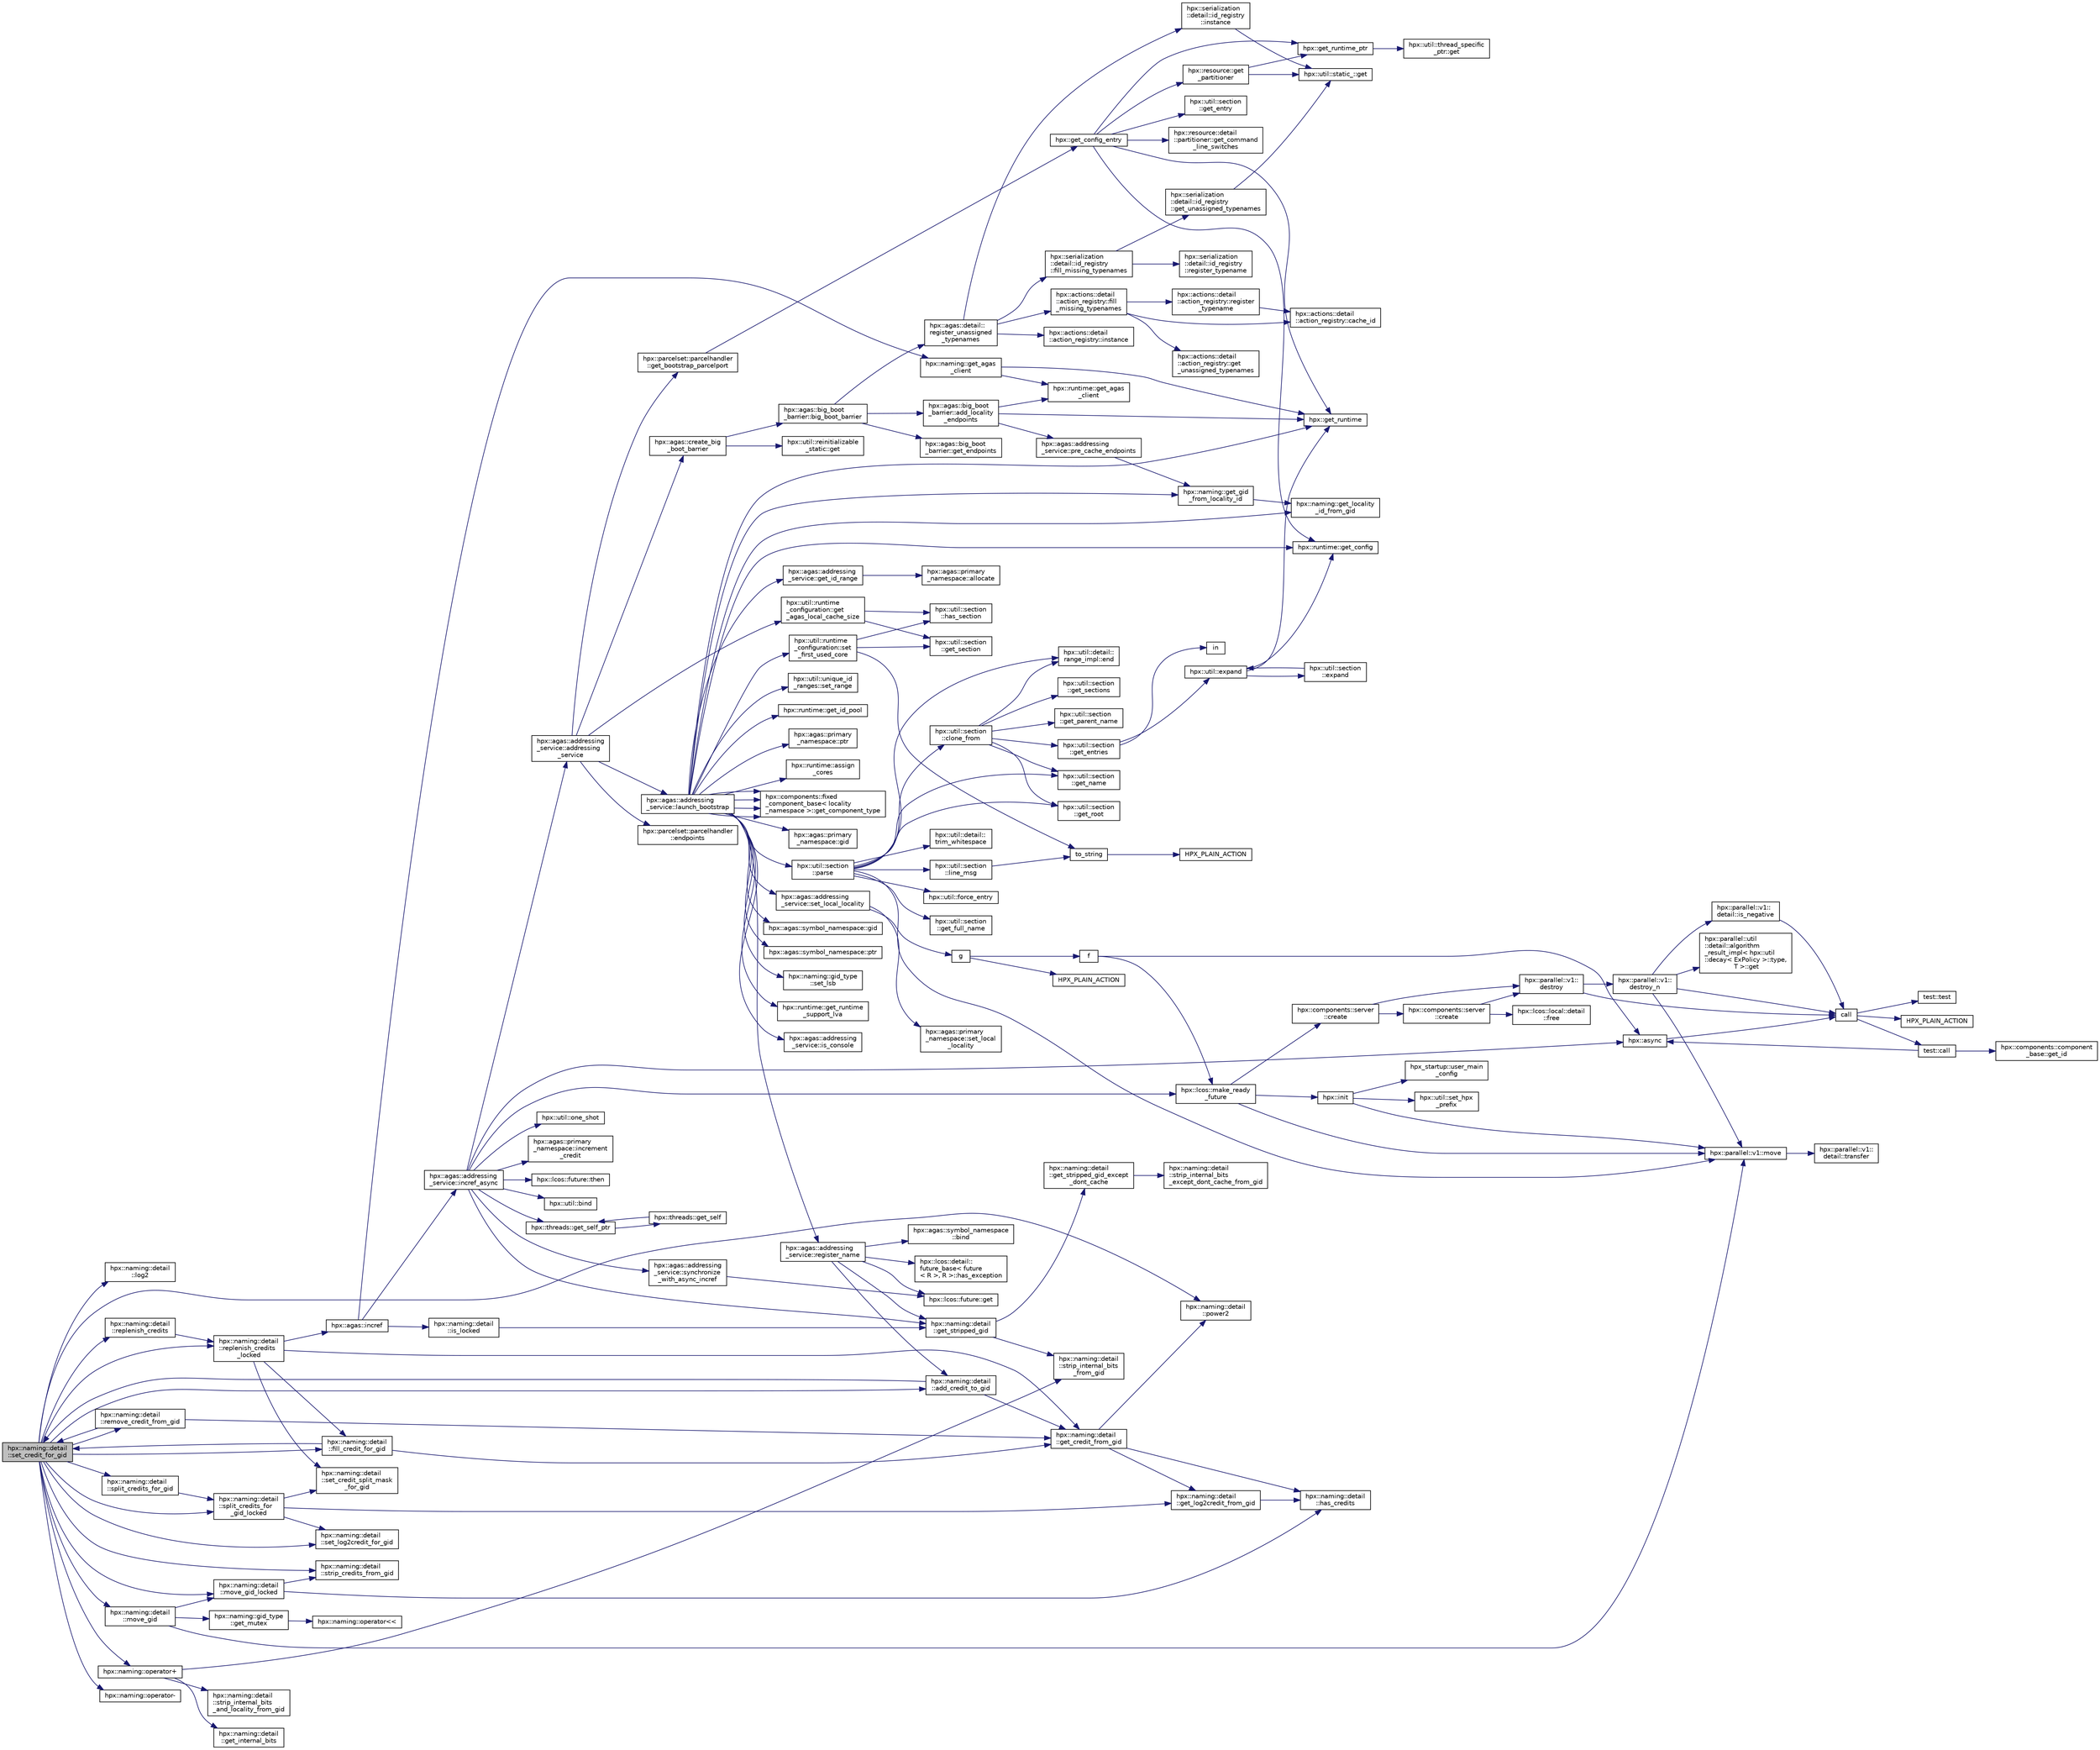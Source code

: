 digraph "hpx::naming::detail::set_credit_for_gid"
{
  edge [fontname="Helvetica",fontsize="10",labelfontname="Helvetica",labelfontsize="10"];
  node [fontname="Helvetica",fontsize="10",shape=record];
  rankdir="LR";
  Node3007 [label="hpx::naming::detail\l::set_credit_for_gid",height=0.2,width=0.4,color="black", fillcolor="grey75", style="filled", fontcolor="black"];
  Node3007 -> Node3008 [color="midnightblue",fontsize="10",style="solid",fontname="Helvetica"];
  Node3008 [label="hpx::naming::detail\l::log2",height=0.2,width=0.4,color="black", fillcolor="white", style="filled",URL="$d5/d18/namespacehpx_1_1naming_1_1detail.html#a10b972e46f78f4f24d7843d6f8554b5b"];
  Node3007 -> Node3009 [color="midnightblue",fontsize="10",style="solid",fontname="Helvetica"];
  Node3009 [label="hpx::naming::detail\l::power2",height=0.2,width=0.4,color="black", fillcolor="white", style="filled",URL="$d5/d18/namespacehpx_1_1naming_1_1detail.html#a084e318ac378f38778c0696da8cbdaac"];
  Node3007 -> Node3010 [color="midnightblue",fontsize="10",style="solid",fontname="Helvetica"];
  Node3010 [label="hpx::naming::detail\l::set_log2credit_for_gid",height=0.2,width=0.4,color="black", fillcolor="white", style="filled",URL="$d5/d18/namespacehpx_1_1naming_1_1detail.html#ac466e44115ff62134192cea0735b147e"];
  Node3007 -> Node3011 [color="midnightblue",fontsize="10",style="solid",fontname="Helvetica"];
  Node3011 [label="hpx::naming::detail\l::strip_credits_from_gid",height=0.2,width=0.4,color="black", fillcolor="white", style="filled",URL="$d5/d18/namespacehpx_1_1naming_1_1detail.html#a422b12b60e5f7844b224dd68cf8cae8e"];
  Node3007 -> Node3012 [color="midnightblue",fontsize="10",style="solid",fontname="Helvetica"];
  Node3012 [label="hpx::naming::detail\l::add_credit_to_gid",height=0.2,width=0.4,color="black", fillcolor="white", style="filled",URL="$d5/d18/namespacehpx_1_1naming_1_1detail.html#ab13848a91587535a393be4def980e832"];
  Node3012 -> Node3013 [color="midnightblue",fontsize="10",style="solid",fontname="Helvetica"];
  Node3013 [label="hpx::naming::detail\l::get_credit_from_gid",height=0.2,width=0.4,color="black", fillcolor="white", style="filled",URL="$d5/d18/namespacehpx_1_1naming_1_1detail.html#ae3d27efe8c838d79e29020ed7c9fa25f"];
  Node3013 -> Node3014 [color="midnightblue",fontsize="10",style="solid",fontname="Helvetica"];
  Node3014 [label="hpx::naming::detail\l::has_credits",height=0.2,width=0.4,color="black", fillcolor="white", style="filled",URL="$d5/d18/namespacehpx_1_1naming_1_1detail.html#afb823cf706d95f298c25af22fe39653b"];
  Node3013 -> Node3009 [color="midnightblue",fontsize="10",style="solid",fontname="Helvetica"];
  Node3013 -> Node3015 [color="midnightblue",fontsize="10",style="solid",fontname="Helvetica"];
  Node3015 [label="hpx::naming::detail\l::get_log2credit_from_gid",height=0.2,width=0.4,color="black", fillcolor="white", style="filled",URL="$d5/d18/namespacehpx_1_1naming_1_1detail.html#a65b5a75f9576e0c15d372d20f0ed37d0"];
  Node3015 -> Node3014 [color="midnightblue",fontsize="10",style="solid",fontname="Helvetica"];
  Node3012 -> Node3007 [color="midnightblue",fontsize="10",style="solid",fontname="Helvetica"];
  Node3007 -> Node3016 [color="midnightblue",fontsize="10",style="solid",fontname="Helvetica"];
  Node3016 [label="hpx::naming::detail\l::remove_credit_from_gid",height=0.2,width=0.4,color="black", fillcolor="white", style="filled",URL="$d5/d18/namespacehpx_1_1naming_1_1detail.html#a3ccb4b028c2c757c0fabdfe58ac07e47"];
  Node3016 -> Node3013 [color="midnightblue",fontsize="10",style="solid",fontname="Helvetica"];
  Node3016 -> Node3007 [color="midnightblue",fontsize="10",style="solid",fontname="Helvetica"];
  Node3007 -> Node3017 [color="midnightblue",fontsize="10",style="solid",fontname="Helvetica"];
  Node3017 [label="hpx::naming::detail\l::fill_credit_for_gid",height=0.2,width=0.4,color="black", fillcolor="white", style="filled",URL="$d5/d18/namespacehpx_1_1naming_1_1detail.html#a3ec890e6a5b5c8fbd21b11dfe7e50352"];
  Node3017 -> Node3013 [color="midnightblue",fontsize="10",style="solid",fontname="Helvetica"];
  Node3017 -> Node3007 [color="midnightblue",fontsize="10",style="solid",fontname="Helvetica"];
  Node3007 -> Node3018 [color="midnightblue",fontsize="10",style="solid",fontname="Helvetica"];
  Node3018 [label="hpx::naming::detail\l::move_gid",height=0.2,width=0.4,color="black", fillcolor="white", style="filled",URL="$d5/d18/namespacehpx_1_1naming_1_1detail.html#aade6b5eb4f9361377b0a427cd8bffdca"];
  Node3018 -> Node3019 [color="midnightblue",fontsize="10",style="solid",fontname="Helvetica"];
  Node3019 [label="hpx::naming::gid_type\l::get_mutex",height=0.2,width=0.4,color="black", fillcolor="white", style="filled",URL="$d3/d67/structhpx_1_1naming_1_1gid__type.html#a25f1f7d247b4ec6e77e577400bbbc18f"];
  Node3019 -> Node3020 [color="midnightblue",fontsize="10",style="solid",fontname="Helvetica"];
  Node3020 [label="hpx::naming::operator\<\<",height=0.2,width=0.4,color="black", fillcolor="white", style="filled",URL="$d4/dc9/namespacehpx_1_1naming.html#ad9103d927583be9fcc218e045ad2a6e6"];
  Node3018 -> Node3021 [color="midnightblue",fontsize="10",style="solid",fontname="Helvetica"];
  Node3021 [label="hpx::naming::detail\l::move_gid_locked",height=0.2,width=0.4,color="black", fillcolor="white", style="filled",URL="$d5/d18/namespacehpx_1_1naming_1_1detail.html#ade50f3a7ea7970594a107017d9781f45"];
  Node3021 -> Node3014 [color="midnightblue",fontsize="10",style="solid",fontname="Helvetica"];
  Node3021 -> Node3011 [color="midnightblue",fontsize="10",style="solid",fontname="Helvetica"];
  Node3018 -> Node3022 [color="midnightblue",fontsize="10",style="solid",fontname="Helvetica"];
  Node3022 [label="hpx::parallel::v1::move",height=0.2,width=0.4,color="black", fillcolor="white", style="filled",URL="$db/db9/namespacehpx_1_1parallel_1_1v1.html#aa7c4ede081ce786c9d1eb1adff495cfc"];
  Node3022 -> Node3023 [color="midnightblue",fontsize="10",style="solid",fontname="Helvetica"];
  Node3023 [label="hpx::parallel::v1::\ldetail::transfer",height=0.2,width=0.4,color="black", fillcolor="white", style="filled",URL="$d2/ddd/namespacehpx_1_1parallel_1_1v1_1_1detail.html#ab1b56a05e1885ca7cc7ffa1804dd2f3c"];
  Node3007 -> Node3021 [color="midnightblue",fontsize="10",style="solid",fontname="Helvetica"];
  Node3007 -> Node3024 [color="midnightblue",fontsize="10",style="solid",fontname="Helvetica"];
  Node3024 [label="hpx::naming::detail\l::replenish_credits",height=0.2,width=0.4,color="black", fillcolor="white", style="filled",URL="$d5/d18/namespacehpx_1_1naming_1_1detail.html#aab806d937bd01894af129d3d3cbb22f4"];
  Node3024 -> Node3025 [color="midnightblue",fontsize="10",style="solid",fontname="Helvetica"];
  Node3025 [label="hpx::naming::detail\l::replenish_credits\l_locked",height=0.2,width=0.4,color="black", fillcolor="white", style="filled",URL="$d5/d18/namespacehpx_1_1naming_1_1detail.html#a011ed4fa9a2f4d4319adc54943fa03d6"];
  Node3025 -> Node3013 [color="midnightblue",fontsize="10",style="solid",fontname="Helvetica"];
  Node3025 -> Node3017 [color="midnightblue",fontsize="10",style="solid",fontname="Helvetica"];
  Node3025 -> Node3026 [color="midnightblue",fontsize="10",style="solid",fontname="Helvetica"];
  Node3026 [label="hpx::naming::detail\l::set_credit_split_mask\l_for_gid",height=0.2,width=0.4,color="black", fillcolor="white", style="filled",URL="$d5/d18/namespacehpx_1_1naming_1_1detail.html#a514fb4fd603d267bd438c27ea2fb1e7d"];
  Node3025 -> Node3027 [color="midnightblue",fontsize="10",style="solid",fontname="Helvetica"];
  Node3027 [label="hpx::agas::incref",height=0.2,width=0.4,color="black", fillcolor="white", style="filled",URL="$dc/d54/namespacehpx_1_1agas.html#aad81d2ea721c1a5692e243ef07bf164f"];
  Node3027 -> Node3028 [color="midnightblue",fontsize="10",style="solid",fontname="Helvetica"];
  Node3028 [label="hpx::naming::detail\l::is_locked",height=0.2,width=0.4,color="black", fillcolor="white", style="filled",URL="$d5/d18/namespacehpx_1_1naming_1_1detail.html#a721ab5a11bd11a37b0c905ea3fe0a6d7"];
  Node3028 -> Node3029 [color="midnightblue",fontsize="10",style="solid",fontname="Helvetica"];
  Node3029 [label="hpx::naming::detail\l::get_stripped_gid",height=0.2,width=0.4,color="black", fillcolor="white", style="filled",URL="$d5/d18/namespacehpx_1_1naming_1_1detail.html#ad3a849cb7ebd5dccf9aefadccc21dd89"];
  Node3029 -> Node3030 [color="midnightblue",fontsize="10",style="solid",fontname="Helvetica"];
  Node3030 [label="hpx::naming::detail\l::strip_internal_bits\l_from_gid",height=0.2,width=0.4,color="black", fillcolor="white", style="filled",URL="$d5/d18/namespacehpx_1_1naming_1_1detail.html#a95cca4d4bc82a9da3e804b225b03dfaf"];
  Node3029 -> Node3031 [color="midnightblue",fontsize="10",style="solid",fontname="Helvetica"];
  Node3031 [label="hpx::naming::detail\l::get_stripped_gid_except\l_dont_cache",height=0.2,width=0.4,color="black", fillcolor="white", style="filled",URL="$d5/d18/namespacehpx_1_1naming_1_1detail.html#a1ab848588112d0f7fac377a15692c9cc"];
  Node3031 -> Node3032 [color="midnightblue",fontsize="10",style="solid",fontname="Helvetica"];
  Node3032 [label="hpx::naming::detail\l::strip_internal_bits\l_except_dont_cache_from_gid",height=0.2,width=0.4,color="black", fillcolor="white", style="filled",URL="$d5/d18/namespacehpx_1_1naming_1_1detail.html#aabeb51a92376c6bfb9cf31bf9ff0c4cc"];
  Node3027 -> Node3033 [color="midnightblue",fontsize="10",style="solid",fontname="Helvetica"];
  Node3033 [label="hpx::naming::get_agas\l_client",height=0.2,width=0.4,color="black", fillcolor="white", style="filled",URL="$d4/dc9/namespacehpx_1_1naming.html#a0408fffd5d34b620712a801b0ae3b032"];
  Node3033 -> Node3034 [color="midnightblue",fontsize="10",style="solid",fontname="Helvetica"];
  Node3034 [label="hpx::get_runtime",height=0.2,width=0.4,color="black", fillcolor="white", style="filled",URL="$d8/d83/namespacehpx.html#aef902cc6c7dd3b9fbadf34d1e850a070"];
  Node3033 -> Node3035 [color="midnightblue",fontsize="10",style="solid",fontname="Helvetica"];
  Node3035 [label="hpx::runtime::get_agas\l_client",height=0.2,width=0.4,color="black", fillcolor="white", style="filled",URL="$d0/d7b/classhpx_1_1runtime.html#aeb5dddd30d6b9861669af8ad44d1a96a"];
  Node3027 -> Node3036 [color="midnightblue",fontsize="10",style="solid",fontname="Helvetica"];
  Node3036 [label="hpx::agas::addressing\l_service::incref_async",height=0.2,width=0.4,color="black", fillcolor="white", style="filled",URL="$db/d58/structhpx_1_1agas_1_1addressing__service.html#adae9df2634cf648f129f203c3678c1c1",tooltip="Increment the global reference count for the given id. "];
  Node3036 -> Node3029 [color="midnightblue",fontsize="10",style="solid",fontname="Helvetica"];
  Node3036 -> Node3037 [color="midnightblue",fontsize="10",style="solid",fontname="Helvetica"];
  Node3037 [label="hpx::threads::get_self_ptr",height=0.2,width=0.4,color="black", fillcolor="white", style="filled",URL="$d7/d28/namespacehpx_1_1threads.html#a22877ae347ad884cde3a51397dad6c53"];
  Node3037 -> Node3038 [color="midnightblue",fontsize="10",style="solid",fontname="Helvetica"];
  Node3038 [label="hpx::threads::get_self",height=0.2,width=0.4,color="black", fillcolor="white", style="filled",URL="$d7/d28/namespacehpx_1_1threads.html#a07daf4d6d29233f20d66d41ab7b5b8e8"];
  Node3038 -> Node3037 [color="midnightblue",fontsize="10",style="solid",fontname="Helvetica"];
  Node3036 -> Node3039 [color="midnightblue",fontsize="10",style="solid",fontname="Helvetica"];
  Node3039 [label="hpx::agas::addressing\l_service::addressing\l_service",height=0.2,width=0.4,color="black", fillcolor="white", style="filled",URL="$db/d58/structhpx_1_1agas_1_1addressing__service.html#a4cd885b12c530009f44f7372c197d54f"];
  Node3039 -> Node3040 [color="midnightblue",fontsize="10",style="solid",fontname="Helvetica"];
  Node3040 [label="hpx::util::runtime\l_configuration::get\l_agas_local_cache_size",height=0.2,width=0.4,color="black", fillcolor="white", style="filled",URL="$d8/d70/classhpx_1_1util_1_1runtime__configuration.html#a5fc409d10bc5e063fde7992fb2d8eefe"];
  Node3040 -> Node3041 [color="midnightblue",fontsize="10",style="solid",fontname="Helvetica"];
  Node3041 [label="hpx::util::section\l::has_section",height=0.2,width=0.4,color="black", fillcolor="white", style="filled",URL="$dd/de4/classhpx_1_1util_1_1section.html#a2ef0091925e5c2e3fda235bff644cdb4"];
  Node3040 -> Node3042 [color="midnightblue",fontsize="10",style="solid",fontname="Helvetica"];
  Node3042 [label="hpx::util::section\l::get_section",height=0.2,width=0.4,color="black", fillcolor="white", style="filled",URL="$dd/de4/classhpx_1_1util_1_1section.html#a3506cc01fb5453b2176f4747352c5517"];
  Node3039 -> Node3043 [color="midnightblue",fontsize="10",style="solid",fontname="Helvetica"];
  Node3043 [label="hpx::parcelset::parcelhandler\l::get_bootstrap_parcelport",height=0.2,width=0.4,color="black", fillcolor="white", style="filled",URL="$d4/d2f/classhpx_1_1parcelset_1_1parcelhandler.html#aac412291f000080f2496f288b97b7859"];
  Node3043 -> Node3044 [color="midnightblue",fontsize="10",style="solid",fontname="Helvetica"];
  Node3044 [label="hpx::get_config_entry",height=0.2,width=0.4,color="black", fillcolor="white", style="filled",URL="$d8/d83/namespacehpx.html#a097240e6744bc8905f708932da401835",tooltip="Retrieve the string value of a configuration entry given by key. "];
  Node3044 -> Node3045 [color="midnightblue",fontsize="10",style="solid",fontname="Helvetica"];
  Node3045 [label="hpx::get_runtime_ptr",height=0.2,width=0.4,color="black", fillcolor="white", style="filled",URL="$d8/d83/namespacehpx.html#af29daf2bb3e01b4d6495a1742b6cce64"];
  Node3045 -> Node3046 [color="midnightblue",fontsize="10",style="solid",fontname="Helvetica"];
  Node3046 [label="hpx::util::thread_specific\l_ptr::get",height=0.2,width=0.4,color="black", fillcolor="white", style="filled",URL="$d4/d4c/structhpx_1_1util_1_1thread__specific__ptr.html#a3b27d8520710478aa41d1f74206bdba9"];
  Node3044 -> Node3034 [color="midnightblue",fontsize="10",style="solid",fontname="Helvetica"];
  Node3044 -> Node3047 [color="midnightblue",fontsize="10",style="solid",fontname="Helvetica"];
  Node3047 [label="hpx::runtime::get_config",height=0.2,width=0.4,color="black", fillcolor="white", style="filled",URL="$d0/d7b/classhpx_1_1runtime.html#a0bfe0241e54b1fe1dd4ec181d944de43",tooltip="access configuration information "];
  Node3044 -> Node3048 [color="midnightblue",fontsize="10",style="solid",fontname="Helvetica"];
  Node3048 [label="hpx::util::section\l::get_entry",height=0.2,width=0.4,color="black", fillcolor="white", style="filled",URL="$dd/de4/classhpx_1_1util_1_1section.html#a02ac2ca2a4490347405dec03df46af88"];
  Node3044 -> Node3049 [color="midnightblue",fontsize="10",style="solid",fontname="Helvetica"];
  Node3049 [label="hpx::resource::get\l_partitioner",height=0.2,width=0.4,color="black", fillcolor="white", style="filled",URL="$dd/da5/namespacehpx_1_1resource.html#af91354c369d9a22a00581d6b6da7d0ee"];
  Node3049 -> Node3050 [color="midnightblue",fontsize="10",style="solid",fontname="Helvetica"];
  Node3050 [label="hpx::util::static_::get",height=0.2,width=0.4,color="black", fillcolor="white", style="filled",URL="$d3/dbb/structhpx_1_1util_1_1static__.html#a2967c633948a3bf17a3b5405ef5a8318"];
  Node3049 -> Node3045 [color="midnightblue",fontsize="10",style="solid",fontname="Helvetica"];
  Node3044 -> Node3051 [color="midnightblue",fontsize="10",style="solid",fontname="Helvetica"];
  Node3051 [label="hpx::resource::detail\l::partitioner::get_command\l_line_switches",height=0.2,width=0.4,color="black", fillcolor="white", style="filled",URL="$d0/dab/classhpx_1_1resource_1_1detail_1_1partitioner.html#a16fe01dd59b2c89bd556788b5713522e"];
  Node3039 -> Node3052 [color="midnightblue",fontsize="10",style="solid",fontname="Helvetica"];
  Node3052 [label="hpx::agas::create_big\l_boot_barrier",height=0.2,width=0.4,color="black", fillcolor="white", style="filled",URL="$dc/d54/namespacehpx_1_1agas.html#a272f64deb448ea9613501a5b3458a57f"];
  Node3052 -> Node3053 [color="midnightblue",fontsize="10",style="solid",fontname="Helvetica"];
  Node3053 [label="hpx::util::reinitializable\l_static::get",height=0.2,width=0.4,color="black", fillcolor="white", style="filled",URL="$d2/db7/structhpx_1_1util_1_1reinitializable__static.html#a2c616d22a193ed9d3b0b58d4203b3809"];
  Node3052 -> Node3054 [color="midnightblue",fontsize="10",style="solid",fontname="Helvetica"];
  Node3054 [label="hpx::agas::big_boot\l_barrier::big_boot_barrier",height=0.2,width=0.4,color="black", fillcolor="white", style="filled",URL="$d8/db6/structhpx_1_1agas_1_1big__boot__barrier.html#ab00f39b77e1ae054dddeab796ac49a07"];
  Node3054 -> Node3055 [color="midnightblue",fontsize="10",style="solid",fontname="Helvetica"];
  Node3055 [label="hpx::agas::detail::\lregister_unassigned\l_typenames",height=0.2,width=0.4,color="black", fillcolor="white", style="filled",URL="$dd/dd0/namespacehpx_1_1agas_1_1detail.html#a69a4d9fbe321b26f2eeeacaae98c05bb"];
  Node3055 -> Node3056 [color="midnightblue",fontsize="10",style="solid",fontname="Helvetica"];
  Node3056 [label="hpx::serialization\l::detail::id_registry\l::instance",height=0.2,width=0.4,color="black", fillcolor="white", style="filled",URL="$dc/d9a/classhpx_1_1serialization_1_1detail_1_1id__registry.html#ab5118609f28337b2a71e7ac63399a2dc"];
  Node3056 -> Node3050 [color="midnightblue",fontsize="10",style="solid",fontname="Helvetica"];
  Node3055 -> Node3057 [color="midnightblue",fontsize="10",style="solid",fontname="Helvetica"];
  Node3057 [label="hpx::serialization\l::detail::id_registry\l::fill_missing_typenames",height=0.2,width=0.4,color="black", fillcolor="white", style="filled",URL="$dc/d9a/classhpx_1_1serialization_1_1detail_1_1id__registry.html#a80cd98a900de5a5347cf51ab710ed1be"];
  Node3057 -> Node3058 [color="midnightblue",fontsize="10",style="solid",fontname="Helvetica"];
  Node3058 [label="hpx::serialization\l::detail::id_registry\l::get_unassigned_typenames",height=0.2,width=0.4,color="black", fillcolor="white", style="filled",URL="$dc/d9a/classhpx_1_1serialization_1_1detail_1_1id__registry.html#a667f38001517e0031e3421b1f6719baf"];
  Node3058 -> Node3050 [color="midnightblue",fontsize="10",style="solid",fontname="Helvetica"];
  Node3057 -> Node3059 [color="midnightblue",fontsize="10",style="solid",fontname="Helvetica"];
  Node3059 [label="hpx::serialization\l::detail::id_registry\l::register_typename",height=0.2,width=0.4,color="black", fillcolor="white", style="filled",URL="$dc/d9a/classhpx_1_1serialization_1_1detail_1_1id__registry.html#a3ecf46288bd104ca800605842a269fd6"];
  Node3055 -> Node3060 [color="midnightblue",fontsize="10",style="solid",fontname="Helvetica"];
  Node3060 [label="hpx::actions::detail\l::action_registry::instance",height=0.2,width=0.4,color="black", fillcolor="white", style="filled",URL="$d6/d07/structhpx_1_1actions_1_1detail_1_1action__registry.html#a4d8a8074f8a91fdc5a62e8067ef6472c"];
  Node3055 -> Node3061 [color="midnightblue",fontsize="10",style="solid",fontname="Helvetica"];
  Node3061 [label="hpx::actions::detail\l::action_registry::fill\l_missing_typenames",height=0.2,width=0.4,color="black", fillcolor="white", style="filled",URL="$d6/d07/structhpx_1_1actions_1_1detail_1_1action__registry.html#ad0b2659af6636d76d4b39d64eac81e3c"];
  Node3061 -> Node3062 [color="midnightblue",fontsize="10",style="solid",fontname="Helvetica"];
  Node3062 [label="hpx::actions::detail\l::action_registry::get\l_unassigned_typenames",height=0.2,width=0.4,color="black", fillcolor="white", style="filled",URL="$d6/d07/structhpx_1_1actions_1_1detail_1_1action__registry.html#a5216619c74ba5ee2d7a82626fe3f42cd"];
  Node3061 -> Node3063 [color="midnightblue",fontsize="10",style="solid",fontname="Helvetica"];
  Node3063 [label="hpx::actions::detail\l::action_registry::register\l_typename",height=0.2,width=0.4,color="black", fillcolor="white", style="filled",URL="$d6/d07/structhpx_1_1actions_1_1detail_1_1action__registry.html#a7352d14b8ad4d97a880c8ff247f0e04a"];
  Node3063 -> Node3064 [color="midnightblue",fontsize="10",style="solid",fontname="Helvetica"];
  Node3064 [label="hpx::actions::detail\l::action_registry::cache_id",height=0.2,width=0.4,color="black", fillcolor="white", style="filled",URL="$d6/d07/structhpx_1_1actions_1_1detail_1_1action__registry.html#a241539d91aa05a0cb41e6949b4f7ffb6"];
  Node3061 -> Node3064 [color="midnightblue",fontsize="10",style="solid",fontname="Helvetica"];
  Node3054 -> Node3065 [color="midnightblue",fontsize="10",style="solid",fontname="Helvetica"];
  Node3065 [label="hpx::agas::big_boot\l_barrier::add_locality\l_endpoints",height=0.2,width=0.4,color="black", fillcolor="white", style="filled",URL="$d8/db6/structhpx_1_1agas_1_1big__boot__barrier.html#aedb4d5066f5ee188b4b2e7476bde8f35"];
  Node3065 -> Node3034 [color="midnightblue",fontsize="10",style="solid",fontname="Helvetica"];
  Node3065 -> Node3035 [color="midnightblue",fontsize="10",style="solid",fontname="Helvetica"];
  Node3065 -> Node3066 [color="midnightblue",fontsize="10",style="solid",fontname="Helvetica"];
  Node3066 [label="hpx::agas::addressing\l_service::pre_cache_endpoints",height=0.2,width=0.4,color="black", fillcolor="white", style="filled",URL="$db/d58/structhpx_1_1agas_1_1addressing__service.html#a9384e7f70c49705ea11e55718c144ee4"];
  Node3066 -> Node3067 [color="midnightblue",fontsize="10",style="solid",fontname="Helvetica"];
  Node3067 [label="hpx::naming::get_gid\l_from_locality_id",height=0.2,width=0.4,color="black", fillcolor="white", style="filled",URL="$d4/dc9/namespacehpx_1_1naming.html#ae50a3ecdb5854b6a25a556ebc9830541"];
  Node3067 -> Node3068 [color="midnightblue",fontsize="10",style="solid",fontname="Helvetica"];
  Node3068 [label="hpx::naming::get_locality\l_id_from_gid",height=0.2,width=0.4,color="black", fillcolor="white", style="filled",URL="$d4/dc9/namespacehpx_1_1naming.html#a7fd43037784560bd04fda9b49e33529f"];
  Node3054 -> Node3069 [color="midnightblue",fontsize="10",style="solid",fontname="Helvetica"];
  Node3069 [label="hpx::agas::big_boot\l_barrier::get_endpoints",height=0.2,width=0.4,color="black", fillcolor="white", style="filled",URL="$d8/db6/structhpx_1_1agas_1_1big__boot__barrier.html#a019606b912a47e77062cd7de28adb428"];
  Node3039 -> Node3070 [color="midnightblue",fontsize="10",style="solid",fontname="Helvetica"];
  Node3070 [label="hpx::parcelset::parcelhandler\l::endpoints",height=0.2,width=0.4,color="black", fillcolor="white", style="filled",URL="$d4/d2f/classhpx_1_1parcelset_1_1parcelhandler.html#a7a79973ee047c9a655e7517b89d78558",tooltip="return the endpoints associated with this parcelhandler "];
  Node3039 -> Node3071 [color="midnightblue",fontsize="10",style="solid",fontname="Helvetica"];
  Node3071 [label="hpx::agas::addressing\l_service::launch_bootstrap",height=0.2,width=0.4,color="black", fillcolor="white", style="filled",URL="$db/d58/structhpx_1_1agas_1_1addressing__service.html#a664380be3597d3ca31677b2ae5800e76"];
  Node3071 -> Node3072 [color="midnightblue",fontsize="10",style="solid",fontname="Helvetica"];
  Node3072 [label="hpx::agas::primary\l_namespace::ptr",height=0.2,width=0.4,color="black", fillcolor="white", style="filled",URL="$d1/d43/structhpx_1_1agas_1_1primary__namespace.html#a977601f2c79f10b3aef3db56fb3aad0d"];
  Node3071 -> Node3034 [color="midnightblue",fontsize="10",style="solid",fontname="Helvetica"];
  Node3071 -> Node3067 [color="midnightblue",fontsize="10",style="solid",fontname="Helvetica"];
  Node3071 -> Node3073 [color="midnightblue",fontsize="10",style="solid",fontname="Helvetica"];
  Node3073 [label="hpx::agas::addressing\l_service::set_local_locality",height=0.2,width=0.4,color="black", fillcolor="white", style="filled",URL="$db/d58/structhpx_1_1agas_1_1addressing__service.html#a262a9982f31caacd5c605b643f2cc081"];
  Node3073 -> Node3074 [color="midnightblue",fontsize="10",style="solid",fontname="Helvetica"];
  Node3074 [label="g",height=0.2,width=0.4,color="black", fillcolor="white", style="filled",URL="$da/d17/cxx11__noexcept_8cpp.html#a96f5ebe659f57f5faa7343c54f8ea39a"];
  Node3074 -> Node3075 [color="midnightblue",fontsize="10",style="solid",fontname="Helvetica"];
  Node3075 [label="f",height=0.2,width=0.4,color="black", fillcolor="white", style="filled",URL="$d4/d13/async__unwrap__1037_8cpp.html#a02a6b0b4f77af9f69a841dc8262b0cd0"];
  Node3075 -> Node3076 [color="midnightblue",fontsize="10",style="solid",fontname="Helvetica"];
  Node3076 [label="hpx::async",height=0.2,width=0.4,color="black", fillcolor="white", style="filled",URL="$d8/d83/namespacehpx.html#acb7d8e37b73b823956ce144f9a57eaa4"];
  Node3076 -> Node3077 [color="midnightblue",fontsize="10",style="solid",fontname="Helvetica"];
  Node3077 [label="call",height=0.2,width=0.4,color="black", fillcolor="white", style="filled",URL="$d2/d67/promise__1620_8cpp.html#a58357f0b82bc761e1d0b9091ed563a70"];
  Node3077 -> Node3078 [color="midnightblue",fontsize="10",style="solid",fontname="Helvetica"];
  Node3078 [label="test::test",height=0.2,width=0.4,color="black", fillcolor="white", style="filled",URL="$d8/d89/structtest.html#ab42d5ece712d716b04cb3f686f297a26"];
  Node3077 -> Node3079 [color="midnightblue",fontsize="10",style="solid",fontname="Helvetica"];
  Node3079 [label="HPX_PLAIN_ACTION",height=0.2,width=0.4,color="black", fillcolor="white", style="filled",URL="$d2/d67/promise__1620_8cpp.html#ab96aab827a4b1fcaf66cfe0ba83fef23"];
  Node3077 -> Node3080 [color="midnightblue",fontsize="10",style="solid",fontname="Helvetica"];
  Node3080 [label="test::call",height=0.2,width=0.4,color="black", fillcolor="white", style="filled",URL="$d8/d89/structtest.html#aeb29e7ed6518b9426ccf1344c52620ae"];
  Node3080 -> Node3076 [color="midnightblue",fontsize="10",style="solid",fontname="Helvetica"];
  Node3080 -> Node3081 [color="midnightblue",fontsize="10",style="solid",fontname="Helvetica"];
  Node3081 [label="hpx::components::component\l_base::get_id",height=0.2,width=0.4,color="black", fillcolor="white", style="filled",URL="$d2/de6/classhpx_1_1components_1_1component__base.html#a4c8fd93514039bdf01c48d66d82b19cd"];
  Node3075 -> Node3082 [color="midnightblue",fontsize="10",style="solid",fontname="Helvetica"];
  Node3082 [label="hpx::lcos::make_ready\l_future",height=0.2,width=0.4,color="black", fillcolor="white", style="filled",URL="$d2/dc9/namespacehpx_1_1lcos.html#a42997564ddfde91d475b8a2cea8f53e4"];
  Node3082 -> Node3083 [color="midnightblue",fontsize="10",style="solid",fontname="Helvetica"];
  Node3083 [label="hpx::init",height=0.2,width=0.4,color="black", fillcolor="white", style="filled",URL="$d8/d83/namespacehpx.html#a3c694ea960b47c56b33351ba16e3d76b",tooltip="Main entry point for launching the HPX runtime system. "];
  Node3083 -> Node3084 [color="midnightblue",fontsize="10",style="solid",fontname="Helvetica"];
  Node3084 [label="hpx::util::set_hpx\l_prefix",height=0.2,width=0.4,color="black", fillcolor="white", style="filled",URL="$df/dad/namespacehpx_1_1util.html#ae40a23c1ba0a48d9304dcf717a95793e"];
  Node3083 -> Node3085 [color="midnightblue",fontsize="10",style="solid",fontname="Helvetica"];
  Node3085 [label="hpx_startup::user_main\l_config",height=0.2,width=0.4,color="black", fillcolor="white", style="filled",URL="$d3/dd2/namespacehpx__startup.html#aaac571d88bd3912a4225a23eb3261637"];
  Node3083 -> Node3022 [color="midnightblue",fontsize="10",style="solid",fontname="Helvetica"];
  Node3082 -> Node3086 [color="midnightblue",fontsize="10",style="solid",fontname="Helvetica"];
  Node3086 [label="hpx::components::server\l::create",height=0.2,width=0.4,color="black", fillcolor="white", style="filled",URL="$d2/da2/namespacehpx_1_1components_1_1server.html#ac776c89f3d68ceb910e8cee9fa937ab4",tooltip="Create arrays of components using their default constructor. "];
  Node3086 -> Node3087 [color="midnightblue",fontsize="10",style="solid",fontname="Helvetica"];
  Node3087 [label="hpx::components::server\l::create",height=0.2,width=0.4,color="black", fillcolor="white", style="filled",URL="$d2/da2/namespacehpx_1_1components_1_1server.html#a77d26de181c97b444565e230577981bd"];
  Node3087 -> Node3088 [color="midnightblue",fontsize="10",style="solid",fontname="Helvetica"];
  Node3088 [label="hpx::lcos::local::detail\l::free",height=0.2,width=0.4,color="black", fillcolor="white", style="filled",URL="$d4/dcb/namespacehpx_1_1lcos_1_1local_1_1detail.html#a55a940f019734e9bb045dc123cd80e48"];
  Node3087 -> Node3089 [color="midnightblue",fontsize="10",style="solid",fontname="Helvetica"];
  Node3089 [label="hpx::parallel::v1::\ldestroy",height=0.2,width=0.4,color="black", fillcolor="white", style="filled",URL="$db/db9/namespacehpx_1_1parallel_1_1v1.html#acf303558375048e8a7cc9a2c2e09477f"];
  Node3089 -> Node3077 [color="midnightblue",fontsize="10",style="solid",fontname="Helvetica"];
  Node3089 -> Node3090 [color="midnightblue",fontsize="10",style="solid",fontname="Helvetica"];
  Node3090 [label="hpx::parallel::v1::\ldestroy_n",height=0.2,width=0.4,color="black", fillcolor="white", style="filled",URL="$db/db9/namespacehpx_1_1parallel_1_1v1.html#a71d0691132a300690163f5636bcd5bd3"];
  Node3090 -> Node3091 [color="midnightblue",fontsize="10",style="solid",fontname="Helvetica"];
  Node3091 [label="hpx::parallel::v1::\ldetail::is_negative",height=0.2,width=0.4,color="black", fillcolor="white", style="filled",URL="$d2/ddd/namespacehpx_1_1parallel_1_1v1_1_1detail.html#adf2e40fc4b20ad0fd442ee3118a4d527"];
  Node3091 -> Node3077 [color="midnightblue",fontsize="10",style="solid",fontname="Helvetica"];
  Node3090 -> Node3092 [color="midnightblue",fontsize="10",style="solid",fontname="Helvetica"];
  Node3092 [label="hpx::parallel::util\l::detail::algorithm\l_result_impl\< hpx::util\l::decay\< ExPolicy \>::type,\l T \>::get",height=0.2,width=0.4,color="black", fillcolor="white", style="filled",URL="$d2/d42/structhpx_1_1parallel_1_1util_1_1detail_1_1algorithm__result__impl.html#ab5b051e8ec74eff5e0e62fd63f5d377e"];
  Node3090 -> Node3022 [color="midnightblue",fontsize="10",style="solid",fontname="Helvetica"];
  Node3090 -> Node3077 [color="midnightblue",fontsize="10",style="solid",fontname="Helvetica"];
  Node3086 -> Node3089 [color="midnightblue",fontsize="10",style="solid",fontname="Helvetica"];
  Node3082 -> Node3022 [color="midnightblue",fontsize="10",style="solid",fontname="Helvetica"];
  Node3074 -> Node3093 [color="midnightblue",fontsize="10",style="solid",fontname="Helvetica"];
  Node3093 [label="HPX_PLAIN_ACTION",height=0.2,width=0.4,color="black", fillcolor="white", style="filled",URL="$d4/d13/async__unwrap__1037_8cpp.html#ab5991a65409f0229f564e4935bd7b979"];
  Node3073 -> Node3094 [color="midnightblue",fontsize="10",style="solid",fontname="Helvetica"];
  Node3094 [label="hpx::agas::primary\l_namespace::set_local\l_locality",height=0.2,width=0.4,color="black", fillcolor="white", style="filled",URL="$d1/d43/structhpx_1_1agas_1_1primary__namespace.html#aef9509edfa957ff39e62a2963e7307a9"];
  Node3071 -> Node3095 [color="midnightblue",fontsize="10",style="solid",fontname="Helvetica"];
  Node3095 [label="hpx::runtime::assign\l_cores",height=0.2,width=0.4,color="black", fillcolor="white", style="filled",URL="$d0/d7b/classhpx_1_1runtime.html#ad18888b79a4c00c211acb866abf8c750"];
  Node3071 -> Node3047 [color="midnightblue",fontsize="10",style="solid",fontname="Helvetica"];
  Node3071 -> Node3096 [color="midnightblue",fontsize="10",style="solid",fontname="Helvetica"];
  Node3096 [label="hpx::util::runtime\l_configuration::set\l_first_used_core",height=0.2,width=0.4,color="black", fillcolor="white", style="filled",URL="$d8/d70/classhpx_1_1util_1_1runtime__configuration.html#af1c585ee36a9c0503a013faaa08ad398"];
  Node3096 -> Node3041 [color="midnightblue",fontsize="10",style="solid",fontname="Helvetica"];
  Node3096 -> Node3042 [color="midnightblue",fontsize="10",style="solid",fontname="Helvetica"];
  Node3096 -> Node3097 [color="midnightblue",fontsize="10",style="solid",fontname="Helvetica"];
  Node3097 [label="to_string",height=0.2,width=0.4,color="black", fillcolor="white", style="filled",URL="$d4/d2c/make__continuation__1615_8cpp.html#acbdae3e81403e1ffc527c18dc1cd51dd"];
  Node3097 -> Node3098 [color="midnightblue",fontsize="10",style="solid",fontname="Helvetica"];
  Node3098 [label="HPX_PLAIN_ACTION",height=0.2,width=0.4,color="black", fillcolor="white", style="filled",URL="$d4/d2c/make__continuation__1615_8cpp.html#a8b2f8a7c58b490fcb1260f36bac46541"];
  Node3071 -> Node3099 [color="midnightblue",fontsize="10",style="solid",fontname="Helvetica"];
  Node3099 [label="hpx::components::fixed\l_component_base\< locality\l_namespace \>::get_component_type",height=0.2,width=0.4,color="black", fillcolor="white", style="filled",URL="$df/dfd/classhpx_1_1components_1_1fixed__component__base.html#aa87dbc5aad4f2ee3f9b8f62c6981a8c2"];
  Node3071 -> Node3100 [color="midnightblue",fontsize="10",style="solid",fontname="Helvetica"];
  Node3100 [label="hpx::agas::primary\l_namespace::gid",height=0.2,width=0.4,color="black", fillcolor="white", style="filled",URL="$d1/d43/structhpx_1_1agas_1_1primary__namespace.html#ab38b0457e706d37af52f1535877a5bfd"];
  Node3071 -> Node3099 [color="midnightblue",fontsize="10",style="solid",fontname="Helvetica"];
  Node3071 -> Node3099 [color="midnightblue",fontsize="10",style="solid",fontname="Helvetica"];
  Node3071 -> Node3101 [color="midnightblue",fontsize="10",style="solid",fontname="Helvetica"];
  Node3101 [label="hpx::agas::symbol_namespace::gid",height=0.2,width=0.4,color="black", fillcolor="white", style="filled",URL="$dd/d5e/structhpx_1_1agas_1_1symbol__namespace.html#a4b63b0ff1b7963554cbf5b8073529d53"];
  Node3071 -> Node3099 [color="midnightblue",fontsize="10",style="solid",fontname="Helvetica"];
  Node3071 -> Node3102 [color="midnightblue",fontsize="10",style="solid",fontname="Helvetica"];
  Node3102 [label="hpx::agas::symbol_namespace::ptr",height=0.2,width=0.4,color="black", fillcolor="white", style="filled",URL="$dd/d5e/structhpx_1_1agas_1_1symbol__namespace.html#a67e372d006c4c3a2a3d09640c51ccff4"];
  Node3071 -> Node3103 [color="midnightblue",fontsize="10",style="solid",fontname="Helvetica"];
  Node3103 [label="hpx::util::section\l::parse",height=0.2,width=0.4,color="black", fillcolor="white", style="filled",URL="$dd/de4/classhpx_1_1util_1_1section.html#ace8045f12ef654c88b68a2dfb0788cbd"];
  Node3103 -> Node3104 [color="midnightblue",fontsize="10",style="solid",fontname="Helvetica"];
  Node3104 [label="hpx::util::detail::\lrange_impl::end",height=0.2,width=0.4,color="black", fillcolor="white", style="filled",URL="$d4/d4a/namespacehpx_1_1util_1_1detail_1_1range__impl.html#afb2ea48b0902f52ee4d8b764807b4316"];
  Node3103 -> Node3105 [color="midnightblue",fontsize="10",style="solid",fontname="Helvetica"];
  Node3105 [label="hpx::util::detail::\ltrim_whitespace",height=0.2,width=0.4,color="black", fillcolor="white", style="filled",URL="$d2/d8e/namespacehpx_1_1util_1_1detail.html#a349c290c57fa761e4e914aafa0023bef"];
  Node3103 -> Node3106 [color="midnightblue",fontsize="10",style="solid",fontname="Helvetica"];
  Node3106 [label="hpx::util::section\l::line_msg",height=0.2,width=0.4,color="black", fillcolor="white", style="filled",URL="$dd/de4/classhpx_1_1util_1_1section.html#afcaf894b8e854536369e648038878185"];
  Node3106 -> Node3097 [color="midnightblue",fontsize="10",style="solid",fontname="Helvetica"];
  Node3103 -> Node3107 [color="midnightblue",fontsize="10",style="solid",fontname="Helvetica"];
  Node3107 [label="hpx::util::force_entry",height=0.2,width=0.4,color="black", fillcolor="white", style="filled",URL="$df/dad/namespacehpx_1_1util.html#a36f05768f2fe4d204964258716634913"];
  Node3103 -> Node3108 [color="midnightblue",fontsize="10",style="solid",fontname="Helvetica"];
  Node3108 [label="hpx::util::section\l::get_full_name",height=0.2,width=0.4,color="black", fillcolor="white", style="filled",URL="$dd/de4/classhpx_1_1util_1_1section.html#a23dfffaedaa34d9c8273410af900cbff"];
  Node3103 -> Node3109 [color="midnightblue",fontsize="10",style="solid",fontname="Helvetica"];
  Node3109 [label="hpx::util::section\l::clone_from",height=0.2,width=0.4,color="black", fillcolor="white", style="filled",URL="$dd/de4/classhpx_1_1util_1_1section.html#ac563c9cfea4ab359e599357ab775e835"];
  Node3109 -> Node3110 [color="midnightblue",fontsize="10",style="solid",fontname="Helvetica"];
  Node3110 [label="hpx::util::section\l::get_parent_name",height=0.2,width=0.4,color="black", fillcolor="white", style="filled",URL="$dd/de4/classhpx_1_1util_1_1section.html#ad103bdfb0f1d7b70a9d7a93948adc30b"];
  Node3109 -> Node3111 [color="midnightblue",fontsize="10",style="solid",fontname="Helvetica"];
  Node3111 [label="hpx::util::section\l::get_name",height=0.2,width=0.4,color="black", fillcolor="white", style="filled",URL="$dd/de4/classhpx_1_1util_1_1section.html#afbd1ab5fee15d3956ef7fba8f1966e02"];
  Node3109 -> Node3112 [color="midnightblue",fontsize="10",style="solid",fontname="Helvetica"];
  Node3112 [label="hpx::util::section\l::get_entries",height=0.2,width=0.4,color="black", fillcolor="white", style="filled",URL="$dd/de4/classhpx_1_1util_1_1section.html#a2947f576b972863e45bbcf97a14c720e"];
  Node3112 -> Node3113 [color="midnightblue",fontsize="10",style="solid",fontname="Helvetica"];
  Node3113 [label="hpx::util::expand",height=0.2,width=0.4,color="black", fillcolor="white", style="filled",URL="$df/dad/namespacehpx_1_1util.html#ac476e97ca5c1dec44106cb68a534ea22"];
  Node3113 -> Node3034 [color="midnightblue",fontsize="10",style="solid",fontname="Helvetica"];
  Node3113 -> Node3047 [color="midnightblue",fontsize="10",style="solid",fontname="Helvetica"];
  Node3113 -> Node3114 [color="midnightblue",fontsize="10",style="solid",fontname="Helvetica"];
  Node3114 [label="hpx::util::section\l::expand",height=0.2,width=0.4,color="black", fillcolor="white", style="filled",URL="$dd/de4/classhpx_1_1util_1_1section.html#aeee54430eca7e62d11765c45d1c58420"];
  Node3114 -> Node3113 [color="midnightblue",fontsize="10",style="solid",fontname="Helvetica"];
  Node3112 -> Node3115 [color="midnightblue",fontsize="10",style="solid",fontname="Helvetica"];
  Node3115 [label="in",height=0.2,width=0.4,color="black", fillcolor="white", style="filled",URL="$d5/dd8/any__serialization_8cpp.html#a050ffb438bad49c53a9fffc8fff5bff9"];
  Node3109 -> Node3104 [color="midnightblue",fontsize="10",style="solid",fontname="Helvetica"];
  Node3109 -> Node3116 [color="midnightblue",fontsize="10",style="solid",fontname="Helvetica"];
  Node3116 [label="hpx::util::section\l::get_sections",height=0.2,width=0.4,color="black", fillcolor="white", style="filled",URL="$dd/de4/classhpx_1_1util_1_1section.html#a6b2173349a087e0677d76ac09eb548f8"];
  Node3109 -> Node3117 [color="midnightblue",fontsize="10",style="solid",fontname="Helvetica"];
  Node3117 [label="hpx::util::section\l::get_root",height=0.2,width=0.4,color="black", fillcolor="white", style="filled",URL="$dd/de4/classhpx_1_1util_1_1section.html#a099b4f01861585dea488caf08fe4069b"];
  Node3103 -> Node3117 [color="midnightblue",fontsize="10",style="solid",fontname="Helvetica"];
  Node3103 -> Node3111 [color="midnightblue",fontsize="10",style="solid",fontname="Helvetica"];
  Node3103 -> Node3022 [color="midnightblue",fontsize="10",style="solid",fontname="Helvetica"];
  Node3071 -> Node3068 [color="midnightblue",fontsize="10",style="solid",fontname="Helvetica"];
  Node3071 -> Node3118 [color="midnightblue",fontsize="10",style="solid",fontname="Helvetica"];
  Node3118 [label="hpx::naming::gid_type\l::set_lsb",height=0.2,width=0.4,color="black", fillcolor="white", style="filled",URL="$d3/d67/structhpx_1_1naming_1_1gid__type.html#aa0e0758f7852bace6a58c84eacae4ddc"];
  Node3071 -> Node3119 [color="midnightblue",fontsize="10",style="solid",fontname="Helvetica"];
  Node3119 [label="hpx::runtime::get_runtime\l_support_lva",height=0.2,width=0.4,color="black", fillcolor="white", style="filled",URL="$d0/d7b/classhpx_1_1runtime.html#aa284ae9894186555459b37cef96ab1f2"];
  Node3071 -> Node3120 [color="midnightblue",fontsize="10",style="solid",fontname="Helvetica"];
  Node3120 [label="hpx::agas::addressing\l_service::register_name",height=0.2,width=0.4,color="black", fillcolor="white", style="filled",URL="$db/d58/structhpx_1_1agas_1_1addressing__service.html#a5929d7fd681a5ed692bfbeaa503fc32d",tooltip="Register a global name with a global address (id) "];
  Node3120 -> Node3121 [color="midnightblue",fontsize="10",style="solid",fontname="Helvetica"];
  Node3121 [label="hpx::agas::symbol_namespace\l::bind",height=0.2,width=0.4,color="black", fillcolor="white", style="filled",URL="$dd/d5e/structhpx_1_1agas_1_1symbol__namespace.html#a4c5b21f70ae191ad0169fe5ac06de532"];
  Node3120 -> Node3029 [color="midnightblue",fontsize="10",style="solid",fontname="Helvetica"];
  Node3120 -> Node3122 [color="midnightblue",fontsize="10",style="solid",fontname="Helvetica"];
  Node3122 [label="hpx::lcos::detail::\lfuture_base\< future\l\< R \>, R \>::has_exception",height=0.2,width=0.4,color="black", fillcolor="white", style="filled",URL="$d5/dd7/classhpx_1_1lcos_1_1detail_1_1future__base.html#aa95b01f70ad95706ae420ff1db2e5b99"];
  Node3120 -> Node3123 [color="midnightblue",fontsize="10",style="solid",fontname="Helvetica"];
  Node3123 [label="hpx::lcos::future::get",height=0.2,width=0.4,color="black", fillcolor="white", style="filled",URL="$d0/d33/classhpx_1_1lcos_1_1future.html#a8c28269486d5620ac48af349f17bb41c"];
  Node3120 -> Node3012 [color="midnightblue",fontsize="10",style="solid",fontname="Helvetica"];
  Node3071 -> Node3124 [color="midnightblue",fontsize="10",style="solid",fontname="Helvetica"];
  Node3124 [label="hpx::agas::addressing\l_service::is_console",height=0.2,width=0.4,color="black", fillcolor="white", style="filled",URL="$db/d58/structhpx_1_1agas_1_1addressing__service.html#aab78f53372b45edb3de49e2030af215b",tooltip="Returns whether this addressing_service represents the console locality. "];
  Node3071 -> Node3125 [color="midnightblue",fontsize="10",style="solid",fontname="Helvetica"];
  Node3125 [label="hpx::agas::addressing\l_service::get_id_range",height=0.2,width=0.4,color="black", fillcolor="white", style="filled",URL="$db/d58/structhpx_1_1agas_1_1addressing__service.html#a27b89e96c9cc33313aefa315411e07c8",tooltip="Get unique range of freely assignable global ids. "];
  Node3125 -> Node3126 [color="midnightblue",fontsize="10",style="solid",fontname="Helvetica"];
  Node3126 [label="hpx::agas::primary\l_namespace::allocate",height=0.2,width=0.4,color="black", fillcolor="white", style="filled",URL="$d1/d43/structhpx_1_1agas_1_1primary__namespace.html#a3e30fba2b5a19bc4f8518d11bf2a351e"];
  Node3071 -> Node3127 [color="midnightblue",fontsize="10",style="solid",fontname="Helvetica"];
  Node3127 [label="hpx::runtime::get_id_pool",height=0.2,width=0.4,color="black", fillcolor="white", style="filled",URL="$d0/d7b/classhpx_1_1runtime.html#a26efb2a9552084273060c30cb7ff6a9d"];
  Node3071 -> Node3128 [color="midnightblue",fontsize="10",style="solid",fontname="Helvetica"];
  Node3128 [label="hpx::util::unique_id\l_ranges::set_range",height=0.2,width=0.4,color="black", fillcolor="white", style="filled",URL="$d7/d25/classhpx_1_1util_1_1unique__id__ranges.html#aaf3cf81697c9fd7df5387761d527b425"];
  Node3036 -> Node3076 [color="midnightblue",fontsize="10",style="solid",fontname="Helvetica"];
  Node3036 -> Node3082 [color="midnightblue",fontsize="10",style="solid",fontname="Helvetica"];
  Node3036 -> Node3129 [color="midnightblue",fontsize="10",style="solid",fontname="Helvetica"];
  Node3129 [label="hpx::agas::primary\l_namespace::increment\l_credit",height=0.2,width=0.4,color="black", fillcolor="white", style="filled",URL="$d1/d43/structhpx_1_1agas_1_1primary__namespace.html#a1e0830097b72a96358980743202c3def"];
  Node3036 -> Node3130 [color="midnightblue",fontsize="10",style="solid",fontname="Helvetica"];
  Node3130 [label="hpx::lcos::future::then",height=0.2,width=0.4,color="black", fillcolor="white", style="filled",URL="$d0/d33/classhpx_1_1lcos_1_1future.html#a17045dee172c36e208b2cbd400fa8797"];
  Node3036 -> Node3131 [color="midnightblue",fontsize="10",style="solid",fontname="Helvetica"];
  Node3131 [label="hpx::util::bind",height=0.2,width=0.4,color="black", fillcolor="white", style="filled",URL="$df/dad/namespacehpx_1_1util.html#ad844caedf82a0173d6909d910c3e48c6"];
  Node3036 -> Node3132 [color="midnightblue",fontsize="10",style="solid",fontname="Helvetica"];
  Node3132 [label="hpx::util::one_shot",height=0.2,width=0.4,color="black", fillcolor="white", style="filled",URL="$df/dad/namespacehpx_1_1util.html#a273e61be42a72415291e0ec0a4f28c7a"];
  Node3036 -> Node3133 [color="midnightblue",fontsize="10",style="solid",fontname="Helvetica"];
  Node3133 [label="hpx::agas::addressing\l_service::synchronize\l_with_async_incref",height=0.2,width=0.4,color="black", fillcolor="white", style="filled",URL="$db/d58/structhpx_1_1agas_1_1addressing__service.html#ad7d4e81b976b99cfad608deb77f60880"];
  Node3133 -> Node3123 [color="midnightblue",fontsize="10",style="solid",fontname="Helvetica"];
  Node3007 -> Node3025 [color="midnightblue",fontsize="10",style="solid",fontname="Helvetica"];
  Node3007 -> Node3134 [color="midnightblue",fontsize="10",style="solid",fontname="Helvetica"];
  Node3134 [label="hpx::naming::detail\l::split_credits_for_gid",height=0.2,width=0.4,color="black", fillcolor="white", style="filled",URL="$d5/d18/namespacehpx_1_1naming_1_1detail.html#ab2f9863a9fdf1ca9b7990f6005b912be"];
  Node3134 -> Node3135 [color="midnightblue",fontsize="10",style="solid",fontname="Helvetica"];
  Node3135 [label="hpx::naming::detail\l::split_credits_for\l_gid_locked",height=0.2,width=0.4,color="black", fillcolor="white", style="filled",URL="$d5/d18/namespacehpx_1_1naming_1_1detail.html#a66dfb706e0b0fe738646b762b2b5403b"];
  Node3135 -> Node3015 [color="midnightblue",fontsize="10",style="solid",fontname="Helvetica"];
  Node3135 -> Node3010 [color="midnightblue",fontsize="10",style="solid",fontname="Helvetica"];
  Node3135 -> Node3026 [color="midnightblue",fontsize="10",style="solid",fontname="Helvetica"];
  Node3007 -> Node3135 [color="midnightblue",fontsize="10",style="solid",fontname="Helvetica"];
  Node3007 -> Node3136 [color="midnightblue",fontsize="10",style="solid",fontname="Helvetica"];
  Node3136 [label="hpx::naming::operator+",height=0.2,width=0.4,color="black", fillcolor="white", style="filled",URL="$d4/dc9/namespacehpx_1_1naming.html#a6c9fa9568261a3b3fe63b13ecc15d928"];
  Node3136 -> Node3137 [color="midnightblue",fontsize="10",style="solid",fontname="Helvetica"];
  Node3137 [label="hpx::naming::detail\l::get_internal_bits",height=0.2,width=0.4,color="black", fillcolor="white", style="filled",URL="$d5/d18/namespacehpx_1_1naming_1_1detail.html#aa8ae6c0e2110d45ea7deb7874f447860"];
  Node3136 -> Node3030 [color="midnightblue",fontsize="10",style="solid",fontname="Helvetica"];
  Node3136 -> Node3138 [color="midnightblue",fontsize="10",style="solid",fontname="Helvetica"];
  Node3138 [label="hpx::naming::detail\l::strip_internal_bits\l_and_locality_from_gid",height=0.2,width=0.4,color="black", fillcolor="white", style="filled",URL="$d5/d18/namespacehpx_1_1naming_1_1detail.html#ab1bd7017282cf07702a1ab3746c6a3ec"];
  Node3007 -> Node3139 [color="midnightblue",fontsize="10",style="solid",fontname="Helvetica"];
  Node3139 [label="hpx::naming::operator-",height=0.2,width=0.4,color="black", fillcolor="white", style="filled",URL="$d4/dc9/namespacehpx_1_1naming.html#ae025c74c340eec07415cb2d8de8e4fc6"];
}
